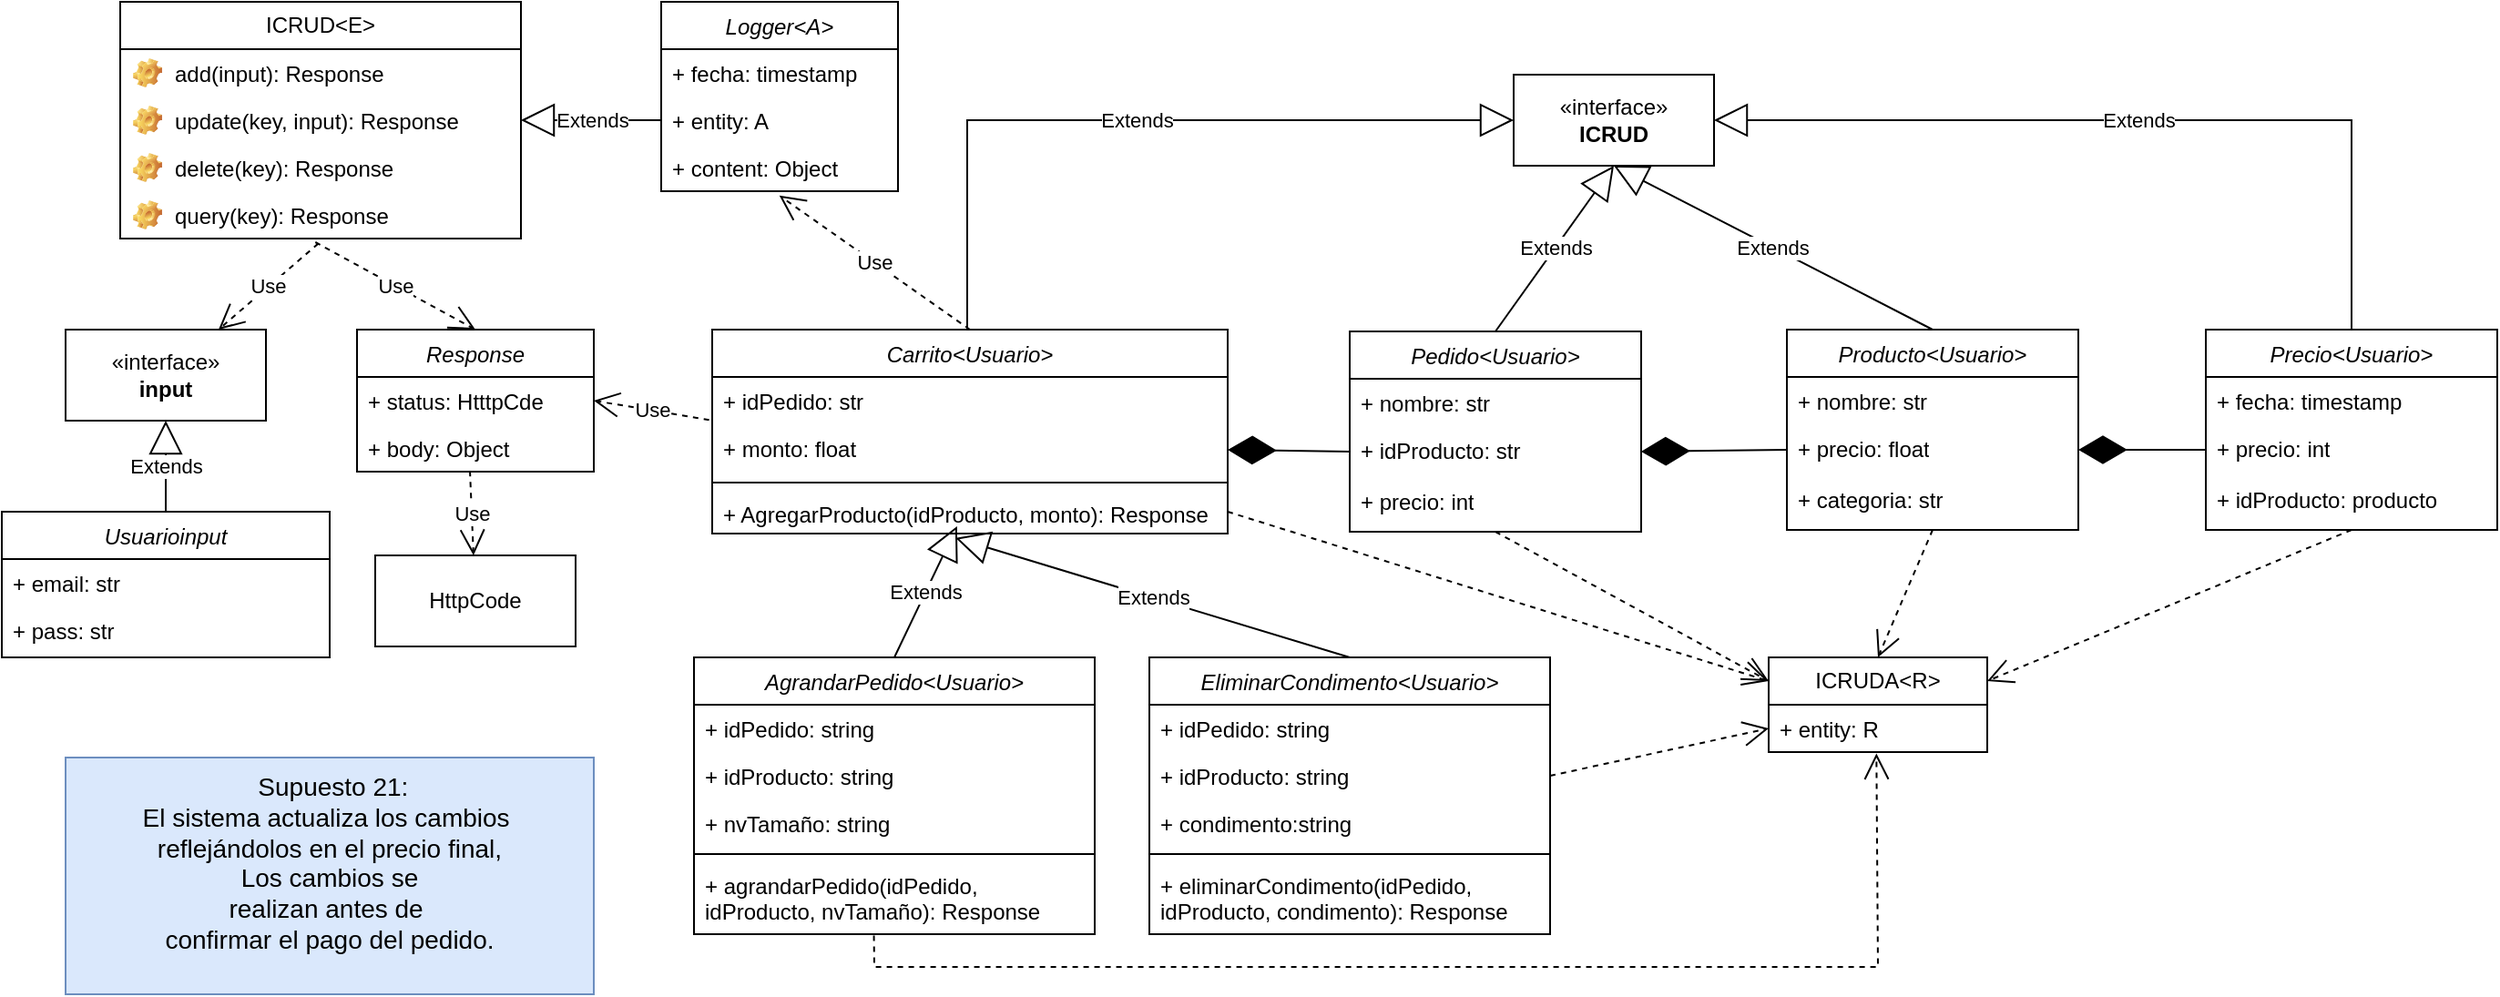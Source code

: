 <mxfile version="28.2.7">
  <diagram id="C5RBs43oDa-KdzZeNtuy" name="Page-1">
    <mxGraphModel dx="1412" dy="698" grid="1" gridSize="10" guides="1" tooltips="1" connect="1" arrows="1" fold="1" page="1" pageScale="1" pageWidth="827" pageHeight="1169" math="0" shadow="0">
      <root>
        <mxCell id="WIyWlLk6GJQsqaUBKTNV-0" />
        <mxCell id="WIyWlLk6GJQsqaUBKTNV-1" parent="WIyWlLk6GJQsqaUBKTNV-0" />
        <mxCell id="-pjXRXn7ZsP-6XhkU_x6-0" value="&lt;font style=&quot;font-size: 14px;&quot;&gt;&amp;nbsp;Supuesto 21:&lt;/font&gt;&lt;div&gt;&lt;font style=&quot;font-size: 14px;&quot;&gt;El sistema actualiza los cambios&amp;nbsp;&lt;/font&gt;&lt;/div&gt;&lt;div&gt;&lt;font style=&quot;font-size: 14px;&quot;&gt;reflejándolos en el precio final,&lt;/font&gt;&lt;/div&gt;&lt;div&gt;&lt;font style=&quot;font-size: 14px;&quot;&gt;Los cambios se&lt;br&gt; realizan antes de&amp;nbsp;&lt;/font&gt;&lt;/div&gt;&lt;div&gt;&lt;font style=&quot;font-size: 14px;&quot;&gt;confirmar el pago del pedido.&lt;/font&gt;&lt;span style=&quot;font-size: 14px;&quot;&gt;&lt;br&gt;&lt;/span&gt;&lt;div&gt;&lt;span style=&quot;background-color: transparent; text-wrap-mode: nowrap; color: rgba(0, 0, 0, 0); font-family: monospace; font-size: 0px; text-align: start;&quot;&gt;%3CmxGraphModel%3E%3Croot%3E%3CmxCell%20id%3D%220%22%2F%3E%3CmxCell%20id%3D%221%22%20parent%3D%220%22%2F%3E%3CmxCell%20id%3D%222%22%20value%3D%22%26lt%3Bfont%20style%3D%26quot%3Bfont-size%3A%2014px%3B%26quot%3B%26gt%3B%26amp%3Bnbsp%3BSupuesto%2016%3A%26lt%3B%2Ffont%26gt%3B%26lt%3Bdiv%26gt%3B%26amp%3Bnbsp%3B%26lt%3Bfont%20style%3D%26quot%3Bfont-size%3A%2014px%3B%26quot%3B%26gt%3BEl%20encargado%20adquiere%20una%20lista%20de%26amp%3Bnbsp%3B%26lt%3B%2Ffont%26gt%3B%26lt%3B%2Fdiv%26gt%3B%26lt%3Bdiv%26gt%3B%26lt%3Bfont%20style%3D%26quot%3Bfont-size%3A%2014px%3B%26quot%3B%26gt%3Btodos%20los%20pedidos%20a%20despachar%2C%26amp%3Bnbsp%3B%26lt%3B%2Ffont%26gt%3B%26lt%3B%2Fdiv%26gt%3B%26lt%3Bdiv%26gt%3B%26lt%3Bfont%20style%3D%26quot%3Bfont-size%3A%2014px%3B%26quot%3B%26gt%3Bel%20cual%20se%26lt%3Bbr%26gt%3B%20actualizar%C3%A1%20a%20medida%20que%20entregue%20y%20lleguen%20m%C3%A1s%20pedidos.%26lt%3B%2Ffont%26gt%3B%26lt%3B%2Fdiv%26gt%3B%22%20style%3D%22html%3D1%3BwhiteSpace%3Dwrap%3BfillColor%3D%23dae8fc%3BstrokeColor%3D%236c8ebf%3B%22%20vertex%3D%221%22%20parent%3D%221%22%3E%3CmxGeometry%20x%3D%22405%22%20y%3D%22540%22%20width%3D%22290%22%20height%3D%22115%22%20as%3D%22geometry%22%2F%3E%3C%2FmxCell%3E%3C%2Froot%3E%3C%2FmxGraphModel%3E&lt;/span&gt;&lt;span style=&quot;background-color: transparent; text-wrap-mode: nowrap; color: rgba(0, 0, 0, 0); font-family: monospace; font-size: 0px; text-align: start;&quot;&gt;%3CmxGraphModel%3E%3Croot%3E%3CmxCell%20id%3D%220%22%2F%3E%3CmxCell%20id%3D%221%22%20parent%3D%220%22%2F%3E%3CmxCell%20id%3D%222%22%20value%3D%22%26lt%3Bfont%20style%3D%26quot%3Bfont-size%3A%2014px%3B%26quot%3B%26gt%3B%26amp%3Bnbsp%3BSupuesto%2016%3A%26lt%3B%2Ffont%26gt%3B%26lt%3Bdiv%26gt%3B%26amp%3Bnbsp%3B%26lt%3Bfont%20style%3D%26quot%3Bfont-size%3A%2014px%3B%26quot%3B%26gt%3BEl%20encargado%20adquiere%20una%20lista%20de%26amp%3Bnbsp%3B%26lt%3B%2Ffont%26gt%3B%26lt%3B%2Fdiv%26gt%3B%26lt%3Bdiv%26gt%3B%26lt%3Bfont%20style%3D%26quot%3Bfont-size%3A%2014px%3B%26quot%3B%26gt%3Btodos%20los%20pedidos%20a%20despachar%2C%26amp%3Bnbsp%3B%26lt%3B%2Ffont%26gt%3B%26lt%3B%2Fdiv%26gt%3B%26lt%3Bdiv%26gt%3B%26lt%3Bfont%20style%3D%26quot%3Bfont-size%3A%2014px%3B%26quot%3B%26gt%3Bel%20cual%20se%26lt%3Bbr%26gt%3B%20actualizar%C3%A1%20a%20medida%20que%20entregue%20y%20lleguen%20m%C3%A1s%20pedidos.%26lt%3B%2Ffont%26gt%3B%26lt%3B%2Fdiv%26gt%3B%22%20style%3D%22html%3D1%3BwhiteSpace%3Dwrap%3BfillColor%3D%23dae8fc%3BstrokeColor%3D%236c8ebf%3B%22%20vertex%3D%221%22%20parent%3D%221%22%3E%3CmxGeometry%20x%3D%22405%22%20y%3D%22540%22%20width%3D%22290%22%20height%3D%22115%22%20as%3D%22geometry%22%2F%3E%3C%2FmxCell%3E%3C%2Froot%3E%3C%2FmxGraphModel%3E&lt;/span&gt;&lt;span style=&quot;background-color: transparent; text-wrap-mode: nowrap; color: rgba(0, 0, 0, 0); font-family: monospace; font-size: 0px; text-align: start;&quot;&gt;%3CmxGraphModel%3E%3Croot%3E%3CmxCell%20id%3D%220%22%2F%3E%3CmxCell%20id%3D%221%22%20parent%3D%220%22%2F%3E%3CmxCell%20id%3D%222%22%20value%3D%22%26lt%3Bfont%20style%3D%26quot%3Bfont-size%3A%2014px%3B%26quot%3B%26gt%3B%26amp%3Bnbsp%3BSupuesto%2016%3A%26lt%3B%2Ffont%26gt%3B%26lt%3Bdiv%26gt%3B%26amp%3Bnbsp%3B%26lt%3Bfont%20style%3D%26quot%3Bfont-size%3A%2014px%3B%26quot%3B%26gt%3BEl%20encargado%20adquiere%20una%20lista%20de%26amp%3Bnbsp%3B%26lt%3B%2Ffont%26gt%3B%26lt%3B%2Fdiv%26gt%3B%26lt%3Bdiv%26gt%3B%26lt%3Bfont%20style%3D%26quot%3Bfont-size%3A%2014px%3B%26quot%3B%26gt%3Btodos%20los%20pedidos%20a%20despachar%2C%26amp%3Bnbsp%3B%26lt%3B%2Ffont%26gt%3B%26lt%3B%2Fdiv%26gt%3B%26lt%3Bdiv%26gt%3B%26lt%3Bfont%20style%3D%26quot%3Bfont-size%3A%2014px%3B%26quot%3B%26gt%3Bel%20cual%20se%26lt%3Bbr%26gt%3B%20actualizar%C3%A1%20a%20medida%20que%20entregue%20y%20lleguen%20m%C3%A1s%20pedidos.%26lt%3B%2Ffont%26gt%3B%26lt%3B%2Fdiv%26gt%3B%22%20style%3D%22html%3D1%3BwhiteSpace%3Dwrap%3BfillColor%3D%23dae8fc%3BstrokeColor%3D%236c8ebf%3B%22%20vertex%3D%221%22%20parent%3D%221%22%3E%3CmxGeometry%20x%3D%22405%22%20y%3D%22540%22%20width%3D%22290%22%20height%3D%22115%22%20as%3D%22geometry%22%2F%3E%3C%2FmxCell%3E%3C%2Froot%3E%3C%2FmxGraphModel%3E&lt;/span&gt;&lt;span style=&quot;background-color: transparent; text-wrap-mode: nowrap; color: rgba(0, 0, 0, 0); font-family: monospace; font-size: 0px; text-align: start;&quot;&gt;%3CmxGraphModel%3E%3Croot%3E%3CmxCell%20id%3D%220%22%2F%3E%3CmxCell%20id%3D%221%22%20parent%3D%220%22%2F%3E%3CmxCell%20id%3D%222%22%20value%3D%22%26lt%3Bfont%20style%3D%26quot%3Bfont-size%3A%2014px%3B%26quot%3B%26gt%3B%26amp%3Bnbsp%3BSupuesto%2016%3A%26lt%3B%2Ffont%26gt%3B%26lt%3Bdiv%26gt%3B%26amp%3Bnbsp%3B%26lt%3Bfont%20style%3D%26quot%3Bfont-size%3A%2014px%3B%26quot%3B%26gt%3BEl%20encargado%20adquiere%20una%20lista%20de%26amp%3Bnbsp%3B%26lt%3B%2Ffont%26gt%3B%26lt%3B%2Fdiv%26gt%3B%26lt%3Bdiv%26gt%3B%26lt%3Bfont%20style%3D%26quot%3Bfont-size%3A%2014px%3B%26quot%3B%26gt%3Btodos%20los%20pedidos%20a%20despachar%2C%26amp%3Bnbsp%3B%26lt%3B%2Ffont%26gt%3B%26lt%3B%2Fdiv%26gt%3B%26lt%3Bdiv%26gt%3B%26lt%3Bfont%20style%3D%26quot%3Bfont-size%3A%2014px%3B%26quot%3B%26gt%3Bel%20cual%20se%26lt%3Bbr%26gt%3B%20actualizar%C3%A1%20a%20medida%20que%20entregue%20y%20lleguen%20m%C3%A1s%20pedidos.%26lt%3B%2Ffont%26gt%3B%26lt%3B%2Fdiv%26gt%3B%22%20style%3D%22html%3D1%3BwhiteSpace%3Dwrap%3BfillColor%3D%23dae8fc%3BstrokeColor%3D%236c8ebf%3B%22%20vertex%3D%221%22%20parent%3D%221%22%3E%3CmxGeometry%20x%3D%22405%22%20y%3D%22540%22%20width%3D%22290%22%20height%3D%22115%22%20as%3D%22geometry%22%2F%3E%3C%2FmxCell%3E%3C%2Froot%3E%3C%2FmxGraphModel%3E&lt;/span&gt;&lt;span style=&quot;background-color: transparent; text-wrap-mode: nowrap; color: rgba(0, 0, 0, 0); font-family: monospace; font-size: 0px; text-align: start;&quot;&gt;%3CmxGraphModel%3E%3Croot%3E%3CmxCell%20id%3D%220%22%2F%3E%3CmxCell%20id%3D%221%22%20parent%3D%220%22%2F%3E%3CmxCell%20id%3D%222%22%20value%3D%22%26lt%3Bfont%20style%3D%26quot%3Bfont-size%3A%2014px%3B%26quot%3B%26gt%3B%26amp%3Bnbsp%3BSupuesto%2016%3A%26lt%3B%2Ffont%26gt%3B%26lt%3Bdiv%26gt%3B%26amp%3Bnbsp%3B%26lt%3Bfont%20style%3D%26quot%3Bfont-size%3A%2014px%3B%26quot%3B%26gt%3BEl%20encargado%20adquiere%20una%20lista%20de%26amp%3Bnbsp%3B%26lt%3B%2Ffont%26gt%3B%26lt%3B%2Fdiv%26gt%3B%26lt%3Bdiv%26gt%3B%26lt%3Bfont%20style%3D%26quot%3Bfont-size%3A%2014px%3B%26quot%3B%26gt%3Btodos%20los%20pedidos%20a%20despachar%2C%26amp%3Bnbsp%3B%26lt%3B%2Ffont%26gt%3B%26lt%3B%2Fdiv%26gt%3B%26lt%3Bdiv%26gt%3B%26lt%3Bfont%20style%3D%26quot%3Bfont-size%3A%2014px%3B%26quot%3B%26gt%3Bel%20cual%20se%26lt%3Bbr%26gt%3B%20actualizar%C3%A1%20a%20medida%20que%20entregue%20y%20lleguen%20m%C3%A1s%20pedidos.%26lt%3B%2Ffont%26gt%3B%26lt%3B%2Fdiv%26gt%3B%22%20style%3D%22html%3D1%3BwhiteSpace%3Dwrap%3BfillColor%3D%23dae8fc%3BstrokeColor%3D%236c8ebf%3B%22%20vertex%3D%221%22%20parent%3D%221%22%3E%3CmxGeometry%20x%3D%22405%22%20y%3D%22540%22%20width%3D%22290%22%20height%3D%22115%22%20as%3D%22geometry%22%2F%3E%3C%2FmxCell%3E%3C%2Froot%3E%3C%2FmxGraphModel%3E&lt;/span&gt;&lt;/div&gt;&lt;/div&gt;" style="html=1;whiteSpace=wrap;fillColor=#dae8fc;strokeColor=#6c8ebf;" vertex="1" parent="WIyWlLk6GJQsqaUBKTNV-1">
          <mxGeometry x="45" y="585" width="290" height="130" as="geometry" />
        </mxCell>
        <mxCell id="-pjXRXn7ZsP-6XhkU_x6-1" value="EliminarCondimento&lt;Usuario&gt;" style="swimlane;fontStyle=2;align=center;verticalAlign=top;childLayout=stackLayout;horizontal=1;startSize=26;horizontalStack=0;resizeParent=1;resizeLast=0;collapsible=1;marginBottom=0;rounded=0;shadow=0;strokeWidth=1;" vertex="1" parent="WIyWlLk6GJQsqaUBKTNV-1">
          <mxGeometry x="640" y="530" width="220" height="152" as="geometry">
            <mxRectangle x="230" y="140" width="160" height="26" as="alternateBounds" />
          </mxGeometry>
        </mxCell>
        <mxCell id="-pjXRXn7ZsP-6XhkU_x6-2" value="+ idPedido: string" style="text;strokeColor=none;fillColor=none;align=left;verticalAlign=top;spacingLeft=4;spacingRight=4;overflow=hidden;rotatable=0;points=[[0,0.5],[1,0.5]];portConstraint=eastwest;whiteSpace=wrap;html=1;" vertex="1" parent="-pjXRXn7ZsP-6XhkU_x6-1">
          <mxGeometry y="26" width="220" height="26" as="geometry" />
        </mxCell>
        <mxCell id="-pjXRXn7ZsP-6XhkU_x6-3" value="+ idProducto: string" style="text;strokeColor=none;fillColor=none;align=left;verticalAlign=top;spacingLeft=4;spacingRight=4;overflow=hidden;rotatable=0;points=[[0,0.5],[1,0.5]];portConstraint=eastwest;whiteSpace=wrap;html=1;" vertex="1" parent="-pjXRXn7ZsP-6XhkU_x6-1">
          <mxGeometry y="52" width="220" height="26" as="geometry" />
        </mxCell>
        <mxCell id="-pjXRXn7ZsP-6XhkU_x6-4" value="+ condimento:string" style="text;strokeColor=none;fillColor=none;align=left;verticalAlign=top;spacingLeft=4;spacingRight=4;overflow=hidden;rotatable=0;points=[[0,0.5],[1,0.5]];portConstraint=eastwest;whiteSpace=wrap;html=1;" vertex="1" parent="-pjXRXn7ZsP-6XhkU_x6-1">
          <mxGeometry y="78" width="220" height="26" as="geometry" />
        </mxCell>
        <mxCell id="-pjXRXn7ZsP-6XhkU_x6-5" value="" style="line;html=1;strokeWidth=1;align=left;verticalAlign=middle;spacingTop=-1;spacingLeft=3;spacingRight=3;rotatable=0;labelPosition=right;points=[];portConstraint=eastwest;" vertex="1" parent="-pjXRXn7ZsP-6XhkU_x6-1">
          <mxGeometry y="104" width="220" height="8" as="geometry" />
        </mxCell>
        <mxCell id="-pjXRXn7ZsP-6XhkU_x6-7" value="+ eliminarCondimento(idPedido, idProducto, condimento): Response" style="text;strokeColor=none;fillColor=none;align=left;verticalAlign=top;spacingLeft=4;spacingRight=4;overflow=hidden;rotatable=0;points=[[0,0.5],[1,0.5]];portConstraint=eastwest;whiteSpace=wrap;html=1;" vertex="1" parent="-pjXRXn7ZsP-6XhkU_x6-1">
          <mxGeometry y="112" width="220" height="40" as="geometry" />
        </mxCell>
        <mxCell id="-pjXRXn7ZsP-6XhkU_x6-8" value="ICRUD&amp;lt;E&amp;gt;" style="swimlane;fontStyle=0;childLayout=stackLayout;horizontal=1;startSize=26;fillColor=none;horizontalStack=0;resizeParent=1;resizeParentMax=0;resizeLast=0;collapsible=1;marginBottom=0;whiteSpace=wrap;html=1;" vertex="1" parent="WIyWlLk6GJQsqaUBKTNV-1">
          <mxGeometry x="75" y="170" width="220" height="130" as="geometry" />
        </mxCell>
        <mxCell id="-pjXRXn7ZsP-6XhkU_x6-9" value="add(input): Response" style="label;fontStyle=0;strokeColor=none;fillColor=none;align=left;verticalAlign=top;overflow=hidden;spacingLeft=28;spacingRight=4;rotatable=0;points=[[0,0.5],[1,0.5]];portConstraint=eastwest;imageWidth=16;imageHeight=16;whiteSpace=wrap;html=1;image=img/clipart/Gear_128x128.png" vertex="1" parent="-pjXRXn7ZsP-6XhkU_x6-8">
          <mxGeometry y="26" width="220" height="26" as="geometry" />
        </mxCell>
        <mxCell id="-pjXRXn7ZsP-6XhkU_x6-10" value="update(key, input): Response" style="label;fontStyle=0;strokeColor=none;fillColor=none;align=left;verticalAlign=top;overflow=hidden;spacingLeft=28;spacingRight=4;rotatable=0;points=[[0,0.5],[1,0.5]];portConstraint=eastwest;imageWidth=16;imageHeight=16;whiteSpace=wrap;html=1;image=img/clipart/Gear_128x128.png" vertex="1" parent="-pjXRXn7ZsP-6XhkU_x6-8">
          <mxGeometry y="52" width="220" height="26" as="geometry" />
        </mxCell>
        <mxCell id="-pjXRXn7ZsP-6XhkU_x6-11" value="delete(key): Response" style="label;fontStyle=0;strokeColor=none;fillColor=none;align=left;verticalAlign=top;overflow=hidden;spacingLeft=28;spacingRight=4;rotatable=0;points=[[0,0.5],[1,0.5]];portConstraint=eastwest;imageWidth=16;imageHeight=16;whiteSpace=wrap;html=1;image=img/clipart/Gear_128x128.png" vertex="1" parent="-pjXRXn7ZsP-6XhkU_x6-8">
          <mxGeometry y="78" width="220" height="26" as="geometry" />
        </mxCell>
        <mxCell id="-pjXRXn7ZsP-6XhkU_x6-12" value="query(key): Response" style="label;fontStyle=0;strokeColor=none;fillColor=none;align=left;verticalAlign=top;overflow=hidden;spacingLeft=28;spacingRight=4;rotatable=0;points=[[0,0.5],[1,0.5]];portConstraint=eastwest;imageWidth=16;imageHeight=16;whiteSpace=wrap;html=1;image=img/clipart/Gear_128x128.png" vertex="1" parent="-pjXRXn7ZsP-6XhkU_x6-8">
          <mxGeometry y="104" width="220" height="26" as="geometry" />
        </mxCell>
        <mxCell id="-pjXRXn7ZsP-6XhkU_x6-13" value="«interface»&lt;br&gt;&lt;b&gt;input&lt;/b&gt;" style="html=1;whiteSpace=wrap;" vertex="1" parent="WIyWlLk6GJQsqaUBKTNV-1">
          <mxGeometry x="45" y="350" width="110" height="50" as="geometry" />
        </mxCell>
        <mxCell id="-pjXRXn7ZsP-6XhkU_x6-14" value="Use" style="endArrow=open;endSize=12;dashed=1;html=1;rounded=0;exitX=0.494;exitY=1.108;exitDx=0;exitDy=0;exitPerimeter=0;" edge="1" parent="WIyWlLk6GJQsqaUBKTNV-1" source="-pjXRXn7ZsP-6XhkU_x6-12" target="-pjXRXn7ZsP-6XhkU_x6-13">
          <mxGeometry width="160" relative="1" as="geometry">
            <mxPoint x="225" y="400" as="sourcePoint" />
            <mxPoint x="145" y="390" as="targetPoint" />
          </mxGeometry>
        </mxCell>
        <mxCell id="-pjXRXn7ZsP-6XhkU_x6-15" value="Usuarioinput" style="swimlane;fontStyle=2;align=center;verticalAlign=top;childLayout=stackLayout;horizontal=1;startSize=26;horizontalStack=0;resizeParent=1;resizeLast=0;collapsible=1;marginBottom=0;rounded=0;shadow=0;strokeWidth=1;" vertex="1" parent="WIyWlLk6GJQsqaUBKTNV-1">
          <mxGeometry x="10" y="450" width="180" height="80" as="geometry">
            <mxRectangle x="230" y="140" width="160" height="26" as="alternateBounds" />
          </mxGeometry>
        </mxCell>
        <mxCell id="-pjXRXn7ZsP-6XhkU_x6-16" value="+ email: str" style="text;strokeColor=none;fillColor=none;align=left;verticalAlign=top;spacingLeft=4;spacingRight=4;overflow=hidden;rotatable=0;points=[[0,0.5],[1,0.5]];portConstraint=eastwest;whiteSpace=wrap;html=1;" vertex="1" parent="-pjXRXn7ZsP-6XhkU_x6-15">
          <mxGeometry y="26" width="180" height="26" as="geometry" />
        </mxCell>
        <mxCell id="-pjXRXn7ZsP-6XhkU_x6-17" value="+ pass: str" style="text;strokeColor=none;fillColor=none;align=left;verticalAlign=top;spacingLeft=4;spacingRight=4;overflow=hidden;rotatable=0;points=[[0,0.5],[1,0.5]];portConstraint=eastwest;whiteSpace=wrap;html=1;" vertex="1" parent="-pjXRXn7ZsP-6XhkU_x6-15">
          <mxGeometry y="52" width="180" height="26" as="geometry" />
        </mxCell>
        <mxCell id="-pjXRXn7ZsP-6XhkU_x6-18" value="Extends" style="endArrow=block;endSize=16;endFill=0;html=1;rounded=0;exitX=0.5;exitY=0;exitDx=0;exitDy=0;entryX=0.5;entryY=1;entryDx=0;entryDy=0;" edge="1" parent="WIyWlLk6GJQsqaUBKTNV-1" source="-pjXRXn7ZsP-6XhkU_x6-15" target="-pjXRXn7ZsP-6XhkU_x6-13">
          <mxGeometry width="160" relative="1" as="geometry">
            <mxPoint x="275" y="400" as="sourcePoint" />
            <mxPoint x="435" y="400" as="targetPoint" />
          </mxGeometry>
        </mxCell>
        <mxCell id="-pjXRXn7ZsP-6XhkU_x6-19" value="Response" style="swimlane;fontStyle=2;align=center;verticalAlign=top;childLayout=stackLayout;horizontal=1;startSize=26;horizontalStack=0;resizeParent=1;resizeLast=0;collapsible=1;marginBottom=0;rounded=0;shadow=0;strokeWidth=1;" vertex="1" parent="WIyWlLk6GJQsqaUBKTNV-1">
          <mxGeometry x="205" y="350" width="130" height="78" as="geometry">
            <mxRectangle x="230" y="140" width="160" height="26" as="alternateBounds" />
          </mxGeometry>
        </mxCell>
        <mxCell id="-pjXRXn7ZsP-6XhkU_x6-20" value="+ status: HtttpCde" style="text;strokeColor=none;fillColor=none;align=left;verticalAlign=top;spacingLeft=4;spacingRight=4;overflow=hidden;rotatable=0;points=[[0,0.5],[1,0.5]];portConstraint=eastwest;whiteSpace=wrap;html=1;" vertex="1" parent="-pjXRXn7ZsP-6XhkU_x6-19">
          <mxGeometry y="26" width="130" height="26" as="geometry" />
        </mxCell>
        <mxCell id="-pjXRXn7ZsP-6XhkU_x6-21" value="+ body: Object" style="text;strokeColor=none;fillColor=none;align=left;verticalAlign=top;spacingLeft=4;spacingRight=4;overflow=hidden;rotatable=0;points=[[0,0.5],[1,0.5]];portConstraint=eastwest;whiteSpace=wrap;html=1;" vertex="1" parent="-pjXRXn7ZsP-6XhkU_x6-19">
          <mxGeometry y="52" width="130" height="26" as="geometry" />
        </mxCell>
        <mxCell id="-pjXRXn7ZsP-6XhkU_x6-22" value="Use" style="endArrow=open;endSize=12;dashed=1;html=1;rounded=0;entryX=0.5;entryY=0;entryDx=0;entryDy=0;exitX=0.487;exitY=1.077;exitDx=0;exitDy=0;exitPerimeter=0;" edge="1" parent="WIyWlLk6GJQsqaUBKTNV-1" source="-pjXRXn7ZsP-6XhkU_x6-12" target="-pjXRXn7ZsP-6XhkU_x6-19">
          <mxGeometry width="160" relative="1" as="geometry">
            <mxPoint x="185" y="310" as="sourcePoint" />
            <mxPoint x="165" y="357" as="targetPoint" />
          </mxGeometry>
        </mxCell>
        <mxCell id="-pjXRXn7ZsP-6XhkU_x6-23" value="HttpCode" style="html=1;whiteSpace=wrap;" vertex="1" parent="WIyWlLk6GJQsqaUBKTNV-1">
          <mxGeometry x="215" y="474" width="110" height="50" as="geometry" />
        </mxCell>
        <mxCell id="-pjXRXn7ZsP-6XhkU_x6-24" value="Use" style="endArrow=open;endSize=12;dashed=1;html=1;rounded=0;exitX=0.477;exitY=0.985;exitDx=0;exitDy=0;exitPerimeter=0;" edge="1" parent="WIyWlLk6GJQsqaUBKTNV-1" source="-pjXRXn7ZsP-6XhkU_x6-21" target="-pjXRXn7ZsP-6XhkU_x6-23">
          <mxGeometry width="160" relative="1" as="geometry">
            <mxPoint x="500" y="430" as="sourcePoint" />
            <mxPoint x="445" y="477" as="targetPoint" />
          </mxGeometry>
        </mxCell>
        <mxCell id="-pjXRXn7ZsP-6XhkU_x6-25" value="«interface»&lt;br&gt;&lt;b&gt;ICRUD&lt;/b&gt;" style="html=1;whiteSpace=wrap;" vertex="1" parent="WIyWlLk6GJQsqaUBKTNV-1">
          <mxGeometry x="840" y="210" width="110" height="50" as="geometry" />
        </mxCell>
        <mxCell id="-pjXRXn7ZsP-6XhkU_x6-26" value="Extends" style="endArrow=block;endSize=16;endFill=0;html=1;rounded=0;entryX=0;entryY=0.5;entryDx=0;entryDy=0;" edge="1" parent="WIyWlLk6GJQsqaUBKTNV-1" target="-pjXRXn7ZsP-6XhkU_x6-25">
          <mxGeometry width="160" relative="1" as="geometry">
            <mxPoint x="540" y="350" as="sourcePoint" />
            <mxPoint x="495" y="380" as="targetPoint" />
            <Array as="points">
              <mxPoint x="540" y="235" />
            </Array>
          </mxGeometry>
        </mxCell>
        <mxCell id="-pjXRXn7ZsP-6XhkU_x6-27" value="Use" style="endArrow=open;endSize=12;dashed=1;html=1;rounded=0;entryX=1;entryY=0.5;entryDx=0;entryDy=0;exitX=-0.006;exitY=0.908;exitDx=0;exitDy=0;exitPerimeter=0;" edge="1" parent="WIyWlLk6GJQsqaUBKTNV-1" source="-pjXRXn7ZsP-6XhkU_x6-46" target="-pjXRXn7ZsP-6XhkU_x6-20">
          <mxGeometry width="160" relative="1" as="geometry">
            <mxPoint x="400" y="410" as="sourcePoint" />
            <mxPoint x="493" y="478" as="targetPoint" />
          </mxGeometry>
        </mxCell>
        <mxCell id="-pjXRXn7ZsP-6XhkU_x6-28" value="Logger&lt;A&gt;" style="swimlane;fontStyle=2;align=center;verticalAlign=top;childLayout=stackLayout;horizontal=1;startSize=26;horizontalStack=0;resizeParent=1;resizeLast=0;collapsible=1;marginBottom=0;rounded=0;shadow=0;strokeWidth=1;" vertex="1" parent="WIyWlLk6GJQsqaUBKTNV-1">
          <mxGeometry x="372" y="170" width="130" height="104" as="geometry">
            <mxRectangle x="230" y="140" width="160" height="26" as="alternateBounds" />
          </mxGeometry>
        </mxCell>
        <mxCell id="-pjXRXn7ZsP-6XhkU_x6-29" value="+ fecha: timestamp" style="text;strokeColor=none;fillColor=none;align=left;verticalAlign=top;spacingLeft=4;spacingRight=4;overflow=hidden;rotatable=0;points=[[0,0.5],[1,0.5]];portConstraint=eastwest;whiteSpace=wrap;html=1;" vertex="1" parent="-pjXRXn7ZsP-6XhkU_x6-28">
          <mxGeometry y="26" width="130" height="26" as="geometry" />
        </mxCell>
        <mxCell id="-pjXRXn7ZsP-6XhkU_x6-30" value="+ entity: A" style="text;strokeColor=none;fillColor=none;align=left;verticalAlign=top;spacingLeft=4;spacingRight=4;overflow=hidden;rotatable=0;points=[[0,0.5],[1,0.5]];portConstraint=eastwest;whiteSpace=wrap;html=1;" vertex="1" parent="-pjXRXn7ZsP-6XhkU_x6-28">
          <mxGeometry y="52" width="130" height="26" as="geometry" />
        </mxCell>
        <mxCell id="-pjXRXn7ZsP-6XhkU_x6-31" value="+ content: Object" style="text;strokeColor=none;fillColor=none;align=left;verticalAlign=top;spacingLeft=4;spacingRight=4;overflow=hidden;rotatable=0;points=[[0,0.5],[1,0.5]];portConstraint=eastwest;whiteSpace=wrap;html=1;" vertex="1" parent="-pjXRXn7ZsP-6XhkU_x6-28">
          <mxGeometry y="78" width="130" height="26" as="geometry" />
        </mxCell>
        <mxCell id="-pjXRXn7ZsP-6XhkU_x6-32" value="Extends" style="endArrow=block;endSize=16;endFill=0;html=1;rounded=0;exitX=0;exitY=0.5;exitDx=0;exitDy=0;" edge="1" parent="WIyWlLk6GJQsqaUBKTNV-1" source="-pjXRXn7ZsP-6XhkU_x6-30">
          <mxGeometry width="160" relative="1" as="geometry">
            <mxPoint x="315" y="414" as="sourcePoint" />
            <mxPoint x="295" y="235" as="targetPoint" />
          </mxGeometry>
        </mxCell>
        <mxCell id="-pjXRXn7ZsP-6XhkU_x6-33" value="Use" style="endArrow=open;endSize=12;dashed=1;html=1;rounded=0;entryX=0.499;entryY=1.092;entryDx=0;entryDy=0;exitX=0.5;exitY=0;exitDx=0;exitDy=0;entryPerimeter=0;" edge="1" parent="WIyWlLk6GJQsqaUBKTNV-1" source="-pjXRXn7ZsP-6XhkU_x6-45" target="-pjXRXn7ZsP-6XhkU_x6-31">
          <mxGeometry x="0.001" width="160" relative="1" as="geometry">
            <mxPoint x="550" y="300" as="sourcePoint" />
            <mxPoint x="405" y="370" as="targetPoint" />
            <mxPoint as="offset" />
          </mxGeometry>
        </mxCell>
        <mxCell id="-pjXRXn7ZsP-6XhkU_x6-34" value="ICRUDA&amp;lt;R&amp;gt;" style="swimlane;fontStyle=0;childLayout=stackLayout;horizontal=1;startSize=26;fillColor=none;horizontalStack=0;resizeParent=1;resizeParentMax=0;resizeLast=0;collapsible=1;marginBottom=0;whiteSpace=wrap;html=1;" vertex="1" parent="WIyWlLk6GJQsqaUBKTNV-1">
          <mxGeometry x="980" y="530" width="120" height="52" as="geometry" />
        </mxCell>
        <mxCell id="-pjXRXn7ZsP-6XhkU_x6-35" value="+ entity: R" style="text;strokeColor=none;fillColor=none;align=left;verticalAlign=top;spacingLeft=4;spacingRight=4;overflow=hidden;rotatable=0;points=[[0,0.5],[1,0.5]];portConstraint=eastwest;whiteSpace=wrap;html=1;" vertex="1" parent="-pjXRXn7ZsP-6XhkU_x6-34">
          <mxGeometry y="26" width="120" height="26" as="geometry" />
        </mxCell>
        <mxCell id="-pjXRXn7ZsP-6XhkU_x6-37" value="AgrandarPedido&lt;Usuario&gt;" style="swimlane;fontStyle=2;align=center;verticalAlign=top;childLayout=stackLayout;horizontal=1;startSize=26;horizontalStack=0;resizeParent=1;resizeLast=0;collapsible=1;marginBottom=0;rounded=0;shadow=0;strokeWidth=1;" vertex="1" parent="WIyWlLk6GJQsqaUBKTNV-1">
          <mxGeometry x="390" y="530" width="220" height="152" as="geometry">
            <mxRectangle x="230" y="140" width="160" height="26" as="alternateBounds" />
          </mxGeometry>
        </mxCell>
        <mxCell id="-pjXRXn7ZsP-6XhkU_x6-38" value="+ idPedido: string" style="text;strokeColor=none;fillColor=none;align=left;verticalAlign=top;spacingLeft=4;spacingRight=4;overflow=hidden;rotatable=0;points=[[0,0.5],[1,0.5]];portConstraint=eastwest;whiteSpace=wrap;html=1;" vertex="1" parent="-pjXRXn7ZsP-6XhkU_x6-37">
          <mxGeometry y="26" width="220" height="26" as="geometry" />
        </mxCell>
        <mxCell id="-pjXRXn7ZsP-6XhkU_x6-39" value="+ idProducto: string" style="text;strokeColor=none;fillColor=none;align=left;verticalAlign=top;spacingLeft=4;spacingRight=4;overflow=hidden;rotatable=0;points=[[0,0.5],[1,0.5]];portConstraint=eastwest;whiteSpace=wrap;html=1;" vertex="1" parent="-pjXRXn7ZsP-6XhkU_x6-37">
          <mxGeometry y="52" width="220" height="26" as="geometry" />
        </mxCell>
        <mxCell id="-pjXRXn7ZsP-6XhkU_x6-40" value="+ nvTamaño: string" style="text;strokeColor=none;fillColor=none;align=left;verticalAlign=top;spacingLeft=4;spacingRight=4;overflow=hidden;rotatable=0;points=[[0,0.5],[1,0.5]];portConstraint=eastwest;whiteSpace=wrap;html=1;" vertex="1" parent="-pjXRXn7ZsP-6XhkU_x6-37">
          <mxGeometry y="78" width="220" height="26" as="geometry" />
        </mxCell>
        <mxCell id="-pjXRXn7ZsP-6XhkU_x6-41" value="" style="line;html=1;strokeWidth=1;align=left;verticalAlign=middle;spacingTop=-1;spacingLeft=3;spacingRight=3;rotatable=0;labelPosition=right;points=[];portConstraint=eastwest;" vertex="1" parent="-pjXRXn7ZsP-6XhkU_x6-37">
          <mxGeometry y="104" width="220" height="8" as="geometry" />
        </mxCell>
        <mxCell id="-pjXRXn7ZsP-6XhkU_x6-43" value="+ agrandarPedido(idPedido, idProducto, nvTamaño): Response" style="text;strokeColor=none;fillColor=none;align=left;verticalAlign=top;spacingLeft=4;spacingRight=4;overflow=hidden;rotatable=0;points=[[0,0.5],[1,0.5]];portConstraint=eastwest;whiteSpace=wrap;html=1;" vertex="1" parent="-pjXRXn7ZsP-6XhkU_x6-37">
          <mxGeometry y="112" width="220" height="40" as="geometry" />
        </mxCell>
        <mxCell id="-pjXRXn7ZsP-6XhkU_x6-45" value="Carrito&lt;Usuario&gt;" style="swimlane;fontStyle=2;align=center;verticalAlign=top;childLayout=stackLayout;horizontal=1;startSize=26;horizontalStack=0;resizeParent=1;resizeLast=0;collapsible=1;marginBottom=0;rounded=0;shadow=0;strokeWidth=1;" vertex="1" parent="WIyWlLk6GJQsqaUBKTNV-1">
          <mxGeometry x="400" y="350" width="283" height="112" as="geometry">
            <mxRectangle x="230" y="140" width="160" height="26" as="alternateBounds" />
          </mxGeometry>
        </mxCell>
        <mxCell id="-pjXRXn7ZsP-6XhkU_x6-46" value="+ idPedido: str" style="text;strokeColor=none;fillColor=none;align=left;verticalAlign=top;spacingLeft=4;spacingRight=4;overflow=hidden;rotatable=0;points=[[0,0.5],[1,0.5]];portConstraint=eastwest;whiteSpace=wrap;html=1;" vertex="1" parent="-pjXRXn7ZsP-6XhkU_x6-45">
          <mxGeometry y="26" width="283" height="26" as="geometry" />
        </mxCell>
        <mxCell id="-pjXRXn7ZsP-6XhkU_x6-47" value="+ monto: float" style="text;strokeColor=none;fillColor=none;align=left;verticalAlign=top;spacingLeft=4;spacingRight=4;overflow=hidden;rotatable=0;points=[[0,0.5],[1,0.5]];portConstraint=eastwest;whiteSpace=wrap;html=1;" vertex="1" parent="-pjXRXn7ZsP-6XhkU_x6-45">
          <mxGeometry y="52" width="283" height="28" as="geometry" />
        </mxCell>
        <mxCell id="-pjXRXn7ZsP-6XhkU_x6-48" value="" style="line;html=1;strokeWidth=1;align=left;verticalAlign=middle;spacingTop=-1;spacingLeft=3;spacingRight=3;rotatable=0;labelPosition=right;points=[];portConstraint=eastwest;" vertex="1" parent="-pjXRXn7ZsP-6XhkU_x6-45">
          <mxGeometry y="80" width="283" height="8" as="geometry" />
        </mxCell>
        <mxCell id="-pjXRXn7ZsP-6XhkU_x6-49" value="+ AgregarProducto(idProducto, monto): Response" style="text;strokeColor=none;fillColor=none;align=left;verticalAlign=top;spacingLeft=4;spacingRight=4;overflow=hidden;rotatable=0;points=[[0,0.5],[1,0.5]];portConstraint=eastwest;whiteSpace=wrap;html=1;" vertex="1" parent="-pjXRXn7ZsP-6XhkU_x6-45">
          <mxGeometry y="88" width="283" height="24" as="geometry" />
        </mxCell>
        <mxCell id="-pjXRXn7ZsP-6XhkU_x6-50" value="Producto&lt;Usuario&gt;" style="swimlane;fontStyle=2;align=center;verticalAlign=top;childLayout=stackLayout;horizontal=1;startSize=26;horizontalStack=0;resizeParent=1;resizeLast=0;collapsible=1;marginBottom=0;rounded=0;shadow=0;strokeWidth=1;" vertex="1" parent="WIyWlLk6GJQsqaUBKTNV-1">
          <mxGeometry x="990" y="350" width="160" height="110" as="geometry">
            <mxRectangle x="230" y="140" width="160" height="26" as="alternateBounds" />
          </mxGeometry>
        </mxCell>
        <mxCell id="-pjXRXn7ZsP-6XhkU_x6-51" value="+ nombre: str" style="text;strokeColor=none;fillColor=none;align=left;verticalAlign=top;spacingLeft=4;spacingRight=4;overflow=hidden;rotatable=0;points=[[0,0.5],[1,0.5]];portConstraint=eastwest;whiteSpace=wrap;html=1;" vertex="1" parent="-pjXRXn7ZsP-6XhkU_x6-50">
          <mxGeometry y="26" width="160" height="26" as="geometry" />
        </mxCell>
        <mxCell id="-pjXRXn7ZsP-6XhkU_x6-52" value="+ precio: float" style="text;strokeColor=none;fillColor=none;align=left;verticalAlign=top;spacingLeft=4;spacingRight=4;overflow=hidden;rotatable=0;points=[[0,0.5],[1,0.5]];portConstraint=eastwest;whiteSpace=wrap;html=1;" vertex="1" parent="-pjXRXn7ZsP-6XhkU_x6-50">
          <mxGeometry y="52" width="160" height="28" as="geometry" />
        </mxCell>
        <mxCell id="-pjXRXn7ZsP-6XhkU_x6-53" value="+ categoria: str" style="text;strokeColor=none;fillColor=none;align=left;verticalAlign=top;spacingLeft=4;spacingRight=4;overflow=hidden;rotatable=0;points=[[0,0.5],[1,0.5]];portConstraint=eastwest;whiteSpace=wrap;html=1;" vertex="1" parent="-pjXRXn7ZsP-6XhkU_x6-50">
          <mxGeometry y="80" width="160" height="26" as="geometry" />
        </mxCell>
        <mxCell id="-pjXRXn7ZsP-6XhkU_x6-54" value="Precio&lt;Usuario&gt;" style="swimlane;fontStyle=2;align=center;verticalAlign=top;childLayout=stackLayout;horizontal=1;startSize=26;horizontalStack=0;resizeParent=1;resizeLast=0;collapsible=1;marginBottom=0;rounded=0;shadow=0;strokeWidth=1;" vertex="1" parent="WIyWlLk6GJQsqaUBKTNV-1">
          <mxGeometry x="1220" y="350" width="160" height="110" as="geometry">
            <mxRectangle x="230" y="140" width="160" height="26" as="alternateBounds" />
          </mxGeometry>
        </mxCell>
        <mxCell id="-pjXRXn7ZsP-6XhkU_x6-55" value="+ fecha: timestamp" style="text;strokeColor=none;fillColor=none;align=left;verticalAlign=top;spacingLeft=4;spacingRight=4;overflow=hidden;rotatable=0;points=[[0,0.5],[1,0.5]];portConstraint=eastwest;whiteSpace=wrap;html=1;" vertex="1" parent="-pjXRXn7ZsP-6XhkU_x6-54">
          <mxGeometry y="26" width="160" height="26" as="geometry" />
        </mxCell>
        <mxCell id="-pjXRXn7ZsP-6XhkU_x6-56" value="+ precio: int" style="text;strokeColor=none;fillColor=none;align=left;verticalAlign=top;spacingLeft=4;spacingRight=4;overflow=hidden;rotatable=0;points=[[0,0.5],[1,0.5]];portConstraint=eastwest;whiteSpace=wrap;html=1;" vertex="1" parent="-pjXRXn7ZsP-6XhkU_x6-54">
          <mxGeometry y="52" width="160" height="28" as="geometry" />
        </mxCell>
        <mxCell id="-pjXRXn7ZsP-6XhkU_x6-57" value="+ idProducto: producto" style="text;strokeColor=none;fillColor=none;align=left;verticalAlign=top;spacingLeft=4;spacingRight=4;overflow=hidden;rotatable=0;points=[[0,0.5],[1,0.5]];portConstraint=eastwest;whiteSpace=wrap;html=1;" vertex="1" parent="-pjXRXn7ZsP-6XhkU_x6-54">
          <mxGeometry y="80" width="160" height="26" as="geometry" />
        </mxCell>
        <mxCell id="-pjXRXn7ZsP-6XhkU_x6-58" value="" style="endArrow=diamondThin;endFill=1;endSize=24;html=1;rounded=0;exitX=0;exitY=0.5;exitDx=0;exitDy=0;entryX=1;entryY=0.5;entryDx=0;entryDy=0;" edge="1" parent="WIyWlLk6GJQsqaUBKTNV-1" source="-pjXRXn7ZsP-6XhkU_x6-52" target="-pjXRXn7ZsP-6XhkU_x6-62">
          <mxGeometry width="160" relative="1" as="geometry">
            <mxPoint x="893" y="926" as="sourcePoint" />
            <mxPoint x="880" y="460" as="targetPoint" />
            <Array as="points" />
          </mxGeometry>
        </mxCell>
        <mxCell id="-pjXRXn7ZsP-6XhkU_x6-59" value="" style="endArrow=diamondThin;endFill=1;endSize=24;html=1;rounded=0;entryX=1;entryY=0.5;entryDx=0;entryDy=0;exitX=0;exitY=0.5;exitDx=0;exitDy=0;" edge="1" parent="WIyWlLk6GJQsqaUBKTNV-1" source="-pjXRXn7ZsP-6XhkU_x6-56" target="-pjXRXn7ZsP-6XhkU_x6-52">
          <mxGeometry width="160" relative="1" as="geometry">
            <mxPoint x="1203" y="906" as="sourcePoint" />
            <mxPoint x="1123" y="906" as="targetPoint" />
          </mxGeometry>
        </mxCell>
        <mxCell id="-pjXRXn7ZsP-6XhkU_x6-60" value="Pedido&lt;Usuario&gt;" style="swimlane;fontStyle=2;align=center;verticalAlign=top;childLayout=stackLayout;horizontal=1;startSize=26;horizontalStack=0;resizeParent=1;resizeLast=0;collapsible=1;marginBottom=0;rounded=0;shadow=0;strokeWidth=1;" vertex="1" parent="WIyWlLk6GJQsqaUBKTNV-1">
          <mxGeometry x="750" y="351" width="160" height="110" as="geometry">
            <mxRectangle x="230" y="140" width="160" height="26" as="alternateBounds" />
          </mxGeometry>
        </mxCell>
        <mxCell id="-pjXRXn7ZsP-6XhkU_x6-61" value="+ nombre: str" style="text;strokeColor=none;fillColor=none;align=left;verticalAlign=top;spacingLeft=4;spacingRight=4;overflow=hidden;rotatable=0;points=[[0,0.5],[1,0.5]];portConstraint=eastwest;whiteSpace=wrap;html=1;" vertex="1" parent="-pjXRXn7ZsP-6XhkU_x6-60">
          <mxGeometry y="26" width="160" height="26" as="geometry" />
        </mxCell>
        <mxCell id="-pjXRXn7ZsP-6XhkU_x6-62" value="+ idProducto: str" style="text;strokeColor=none;fillColor=none;align=left;verticalAlign=top;spacingLeft=4;spacingRight=4;overflow=hidden;rotatable=0;points=[[0,0.5],[1,0.5]];portConstraint=eastwest;whiteSpace=wrap;html=1;" vertex="1" parent="-pjXRXn7ZsP-6XhkU_x6-60">
          <mxGeometry y="52" width="160" height="28" as="geometry" />
        </mxCell>
        <mxCell id="-pjXRXn7ZsP-6XhkU_x6-64" value="+ precio: int" style="text;strokeColor=none;fillColor=none;align=left;verticalAlign=top;spacingLeft=4;spacingRight=4;overflow=hidden;rotatable=0;points=[[0,0.5],[1,0.5]];portConstraint=eastwest;whiteSpace=wrap;html=1;" vertex="1" parent="-pjXRXn7ZsP-6XhkU_x6-60">
          <mxGeometry y="80" width="160" height="28" as="geometry" />
        </mxCell>
        <mxCell id="-pjXRXn7ZsP-6XhkU_x6-67" value="" style="endArrow=diamondThin;endFill=1;endSize=24;html=1;rounded=0;exitX=0;exitY=0.5;exitDx=0;exitDy=0;entryX=1;entryY=0.5;entryDx=0;entryDy=0;" edge="1" parent="WIyWlLk6GJQsqaUBKTNV-1" source="-pjXRXn7ZsP-6XhkU_x6-62" target="-pjXRXn7ZsP-6XhkU_x6-47">
          <mxGeometry width="160" relative="1" as="geometry">
            <mxPoint x="1100" y="440" as="sourcePoint" />
            <mxPoint x="990" y="420" as="targetPoint" />
            <Array as="points" />
          </mxGeometry>
        </mxCell>
        <mxCell id="-pjXRXn7ZsP-6XhkU_x6-68" value="Extends" style="endArrow=block;endSize=16;endFill=0;html=1;rounded=0;entryX=0.475;entryY=0.833;entryDx=0;entryDy=0;entryPerimeter=0;exitX=0.5;exitY=0;exitDx=0;exitDy=0;" edge="1" parent="WIyWlLk6GJQsqaUBKTNV-1" source="-pjXRXn7ZsP-6XhkU_x6-37" target="-pjXRXn7ZsP-6XhkU_x6-49">
          <mxGeometry width="160" relative="1" as="geometry">
            <mxPoint x="720" y="360" as="sourcePoint" />
            <mxPoint x="895" y="280" as="targetPoint" />
            <Array as="points" />
          </mxGeometry>
        </mxCell>
        <mxCell id="-pjXRXn7ZsP-6XhkU_x6-69" value="Extends" style="endArrow=block;endSize=16;endFill=0;html=1;rounded=0;entryX=0.472;entryY=1.1;entryDx=0;entryDy=0;entryPerimeter=0;exitX=0.5;exitY=0;exitDx=0;exitDy=0;" edge="1" parent="WIyWlLk6GJQsqaUBKTNV-1" source="-pjXRXn7ZsP-6XhkU_x6-1" target="-pjXRXn7ZsP-6XhkU_x6-49">
          <mxGeometry width="160" relative="1" as="geometry">
            <mxPoint x="620" y="573" as="sourcePoint" />
            <mxPoint x="651" y="510" as="targetPoint" />
            <Array as="points" />
          </mxGeometry>
        </mxCell>
        <mxCell id="-pjXRXn7ZsP-6XhkU_x6-70" value="" style="endArrow=open;endSize=12;dashed=1;html=1;rounded=0;exitX=1;exitY=0.5;exitDx=0;exitDy=0;entryX=0;entryY=0.25;entryDx=0;entryDy=0;" edge="1" parent="WIyWlLk6GJQsqaUBKTNV-1" source="-pjXRXn7ZsP-6XhkU_x6-49" target="-pjXRXn7ZsP-6XhkU_x6-34">
          <mxGeometry x="0.001" width="160" relative="1" as="geometry">
            <mxPoint x="800" y="530" as="sourcePoint" />
            <mxPoint x="928.5" y="490" as="targetPoint" />
            <mxPoint as="offset" />
          </mxGeometry>
        </mxCell>
        <mxCell id="-pjXRXn7ZsP-6XhkU_x6-71" value="Extends" style="endArrow=block;endSize=16;endFill=0;html=1;rounded=0;entryX=0.5;entryY=1;entryDx=0;entryDy=0;exitX=0.5;exitY=0;exitDx=0;exitDy=0;" edge="1" parent="WIyWlLk6GJQsqaUBKTNV-1" source="-pjXRXn7ZsP-6XhkU_x6-60" target="-pjXRXn7ZsP-6XhkU_x6-25">
          <mxGeometry width="160" relative="1" as="geometry">
            <mxPoint x="700" y="345" as="sourcePoint" />
            <mxPoint x="1000" y="230" as="targetPoint" />
            <Array as="points" />
          </mxGeometry>
        </mxCell>
        <mxCell id="-pjXRXn7ZsP-6XhkU_x6-72" value="Extends" style="endArrow=block;endSize=16;endFill=0;html=1;rounded=0;exitX=0.5;exitY=0;exitDx=0;exitDy=0;" edge="1" parent="WIyWlLk6GJQsqaUBKTNV-1" source="-pjXRXn7ZsP-6XhkU_x6-50">
          <mxGeometry width="160" relative="1" as="geometry">
            <mxPoint x="930" y="391" as="sourcePoint" />
            <mxPoint x="895" y="260" as="targetPoint" />
            <Array as="points" />
          </mxGeometry>
        </mxCell>
        <mxCell id="-pjXRXn7ZsP-6XhkU_x6-73" value="Extends" style="endArrow=block;endSize=16;endFill=0;html=1;rounded=0;exitX=0.5;exitY=0;exitDx=0;exitDy=0;entryX=1;entryY=0.5;entryDx=0;entryDy=0;" edge="1" parent="WIyWlLk6GJQsqaUBKTNV-1" source="-pjXRXn7ZsP-6XhkU_x6-54" target="-pjXRXn7ZsP-6XhkU_x6-25">
          <mxGeometry width="160" relative="1" as="geometry">
            <mxPoint x="1495" y="480" as="sourcePoint" />
            <mxPoint x="1320" y="390" as="targetPoint" />
            <Array as="points">
              <mxPoint x="1300" y="235" />
            </Array>
          </mxGeometry>
        </mxCell>
        <mxCell id="-pjXRXn7ZsP-6XhkU_x6-76" value="" style="endArrow=open;endSize=12;dashed=1;html=1;rounded=0;exitX=0.5;exitY=1;exitDx=0;exitDy=0;entryX=0;entryY=0.25;entryDx=0;entryDy=0;" edge="1" parent="WIyWlLk6GJQsqaUBKTNV-1" source="-pjXRXn7ZsP-6XhkU_x6-60" target="-pjXRXn7ZsP-6XhkU_x6-34">
          <mxGeometry x="0.001" width="160" relative="1" as="geometry">
            <mxPoint x="910" y="590" as="sourcePoint" />
            <mxPoint x="1237" y="686" as="targetPoint" />
            <mxPoint as="offset" />
          </mxGeometry>
        </mxCell>
        <mxCell id="-pjXRXn7ZsP-6XhkU_x6-77" value="" style="endArrow=open;endSize=12;dashed=1;html=1;rounded=0;exitX=0.5;exitY=1;exitDx=0;exitDy=0;entryX=0.5;entryY=0;entryDx=0;entryDy=0;" edge="1" parent="WIyWlLk6GJQsqaUBKTNV-1" source="-pjXRXn7ZsP-6XhkU_x6-50" target="-pjXRXn7ZsP-6XhkU_x6-34">
          <mxGeometry x="0.001" width="160" relative="1" as="geometry">
            <mxPoint x="870" y="480" as="sourcePoint" />
            <mxPoint x="1197" y="576" as="targetPoint" />
            <mxPoint as="offset" />
          </mxGeometry>
        </mxCell>
        <mxCell id="-pjXRXn7ZsP-6XhkU_x6-78" value="" style="endArrow=open;endSize=12;dashed=1;html=1;rounded=0;exitX=0.5;exitY=1;exitDx=0;exitDy=0;entryX=1;entryY=0.25;entryDx=0;entryDy=0;" edge="1" parent="WIyWlLk6GJQsqaUBKTNV-1" source="-pjXRXn7ZsP-6XhkU_x6-54" target="-pjXRXn7ZsP-6XhkU_x6-34">
          <mxGeometry x="0.001" width="160" relative="1" as="geometry">
            <mxPoint x="1140" y="550" as="sourcePoint" />
            <mxPoint x="1467" y="646" as="targetPoint" />
            <mxPoint as="offset" />
          </mxGeometry>
        </mxCell>
        <mxCell id="-pjXRXn7ZsP-6XhkU_x6-80" value="" style="endArrow=open;endSize=12;dashed=1;html=1;rounded=0;exitX=1;exitY=0.5;exitDx=0;exitDy=0;entryX=0;entryY=0.5;entryDx=0;entryDy=0;" edge="1" parent="WIyWlLk6GJQsqaUBKTNV-1" source="-pjXRXn7ZsP-6XhkU_x6-3" target="-pjXRXn7ZsP-6XhkU_x6-35">
          <mxGeometry x="0.001" width="160" relative="1" as="geometry">
            <mxPoint x="1000" y="620" as="sourcePoint" />
            <mxPoint x="970" y="690" as="targetPoint" />
            <mxPoint as="offset" />
          </mxGeometry>
        </mxCell>
        <mxCell id="-pjXRXn7ZsP-6XhkU_x6-81" value="" style="endArrow=open;endSize=12;dashed=1;html=1;rounded=0;entryX=0.493;entryY=1.031;entryDx=0;entryDy=0;entryPerimeter=0;exitX=0.449;exitY=1.02;exitDx=0;exitDy=0;exitPerimeter=0;" edge="1" parent="WIyWlLk6GJQsqaUBKTNV-1" source="-pjXRXn7ZsP-6XhkU_x6-43" target="-pjXRXn7ZsP-6XhkU_x6-35">
          <mxGeometry x="0.001" width="160" relative="1" as="geometry">
            <mxPoint x="940" y="660" as="sourcePoint" />
            <mxPoint x="1070" y="650" as="targetPoint" />
            <mxPoint as="offset" />
            <Array as="points">
              <mxPoint x="489" y="700" />
              <mxPoint x="1040" y="700" />
            </Array>
          </mxGeometry>
        </mxCell>
      </root>
    </mxGraphModel>
  </diagram>
</mxfile>
